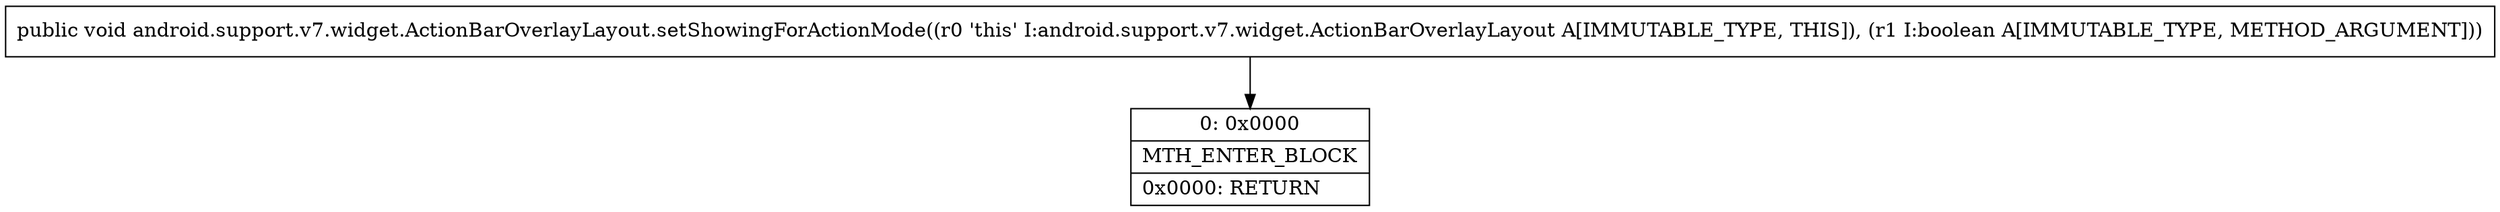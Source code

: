 digraph "CFG forandroid.support.v7.widget.ActionBarOverlayLayout.setShowingForActionMode(Z)V" {
Node_0 [shape=record,label="{0\:\ 0x0000|MTH_ENTER_BLOCK\l|0x0000: RETURN   \l}"];
MethodNode[shape=record,label="{public void android.support.v7.widget.ActionBarOverlayLayout.setShowingForActionMode((r0 'this' I:android.support.v7.widget.ActionBarOverlayLayout A[IMMUTABLE_TYPE, THIS]), (r1 I:boolean A[IMMUTABLE_TYPE, METHOD_ARGUMENT])) }"];
MethodNode -> Node_0;
}

